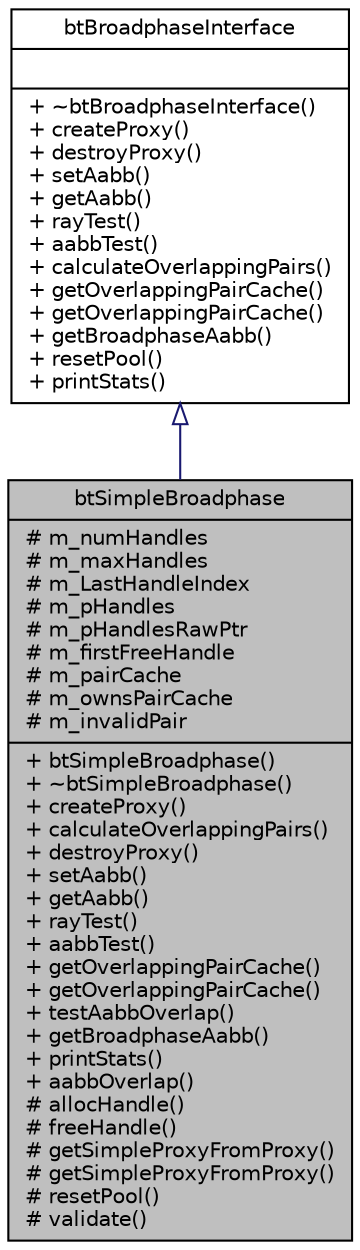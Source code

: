 digraph G
{
  edge [fontname="Helvetica",fontsize="10",labelfontname="Helvetica",labelfontsize="10"];
  node [fontname="Helvetica",fontsize="10",shape=record];
  Node1 [label="{btSimpleBroadphase\n|# m_numHandles\l# m_maxHandles\l# m_LastHandleIndex\l# m_pHandles\l# m_pHandlesRawPtr\l# m_firstFreeHandle\l# m_pairCache\l# m_ownsPairCache\l# m_invalidPair\l|+ btSimpleBroadphase()\l+ ~btSimpleBroadphase()\l+ createProxy()\l+ calculateOverlappingPairs()\l+ destroyProxy()\l+ setAabb()\l+ getAabb()\l+ rayTest()\l+ aabbTest()\l+ getOverlappingPairCache()\l+ getOverlappingPairCache()\l+ testAabbOverlap()\l+ getBroadphaseAabb()\l+ printStats()\l+ aabbOverlap()\l# allocHandle()\l# freeHandle()\l# getSimpleProxyFromProxy()\l# getSimpleProxyFromProxy()\l# resetPool()\l# validate()\l}",height=0.2,width=0.4,color="black", fillcolor="grey75", style="filled" fontcolor="black"];
  Node2 -> Node1 [dir=back,color="midnightblue",fontsize="10",style="solid",arrowtail="empty",fontname="Helvetica"];
  Node2 [label="{btBroadphaseInterface\n||+ ~btBroadphaseInterface()\l+ createProxy()\l+ destroyProxy()\l+ setAabb()\l+ getAabb()\l+ rayTest()\l+ aabbTest()\l+ calculateOverlappingPairs()\l+ getOverlappingPairCache()\l+ getOverlappingPairCache()\l+ getBroadphaseAabb()\l+ resetPool()\l+ printStats()\l}",height=0.2,width=0.4,color="black", fillcolor="white", style="filled",URL="$df/dfe/classbtBroadphaseInterface.html"];
}
